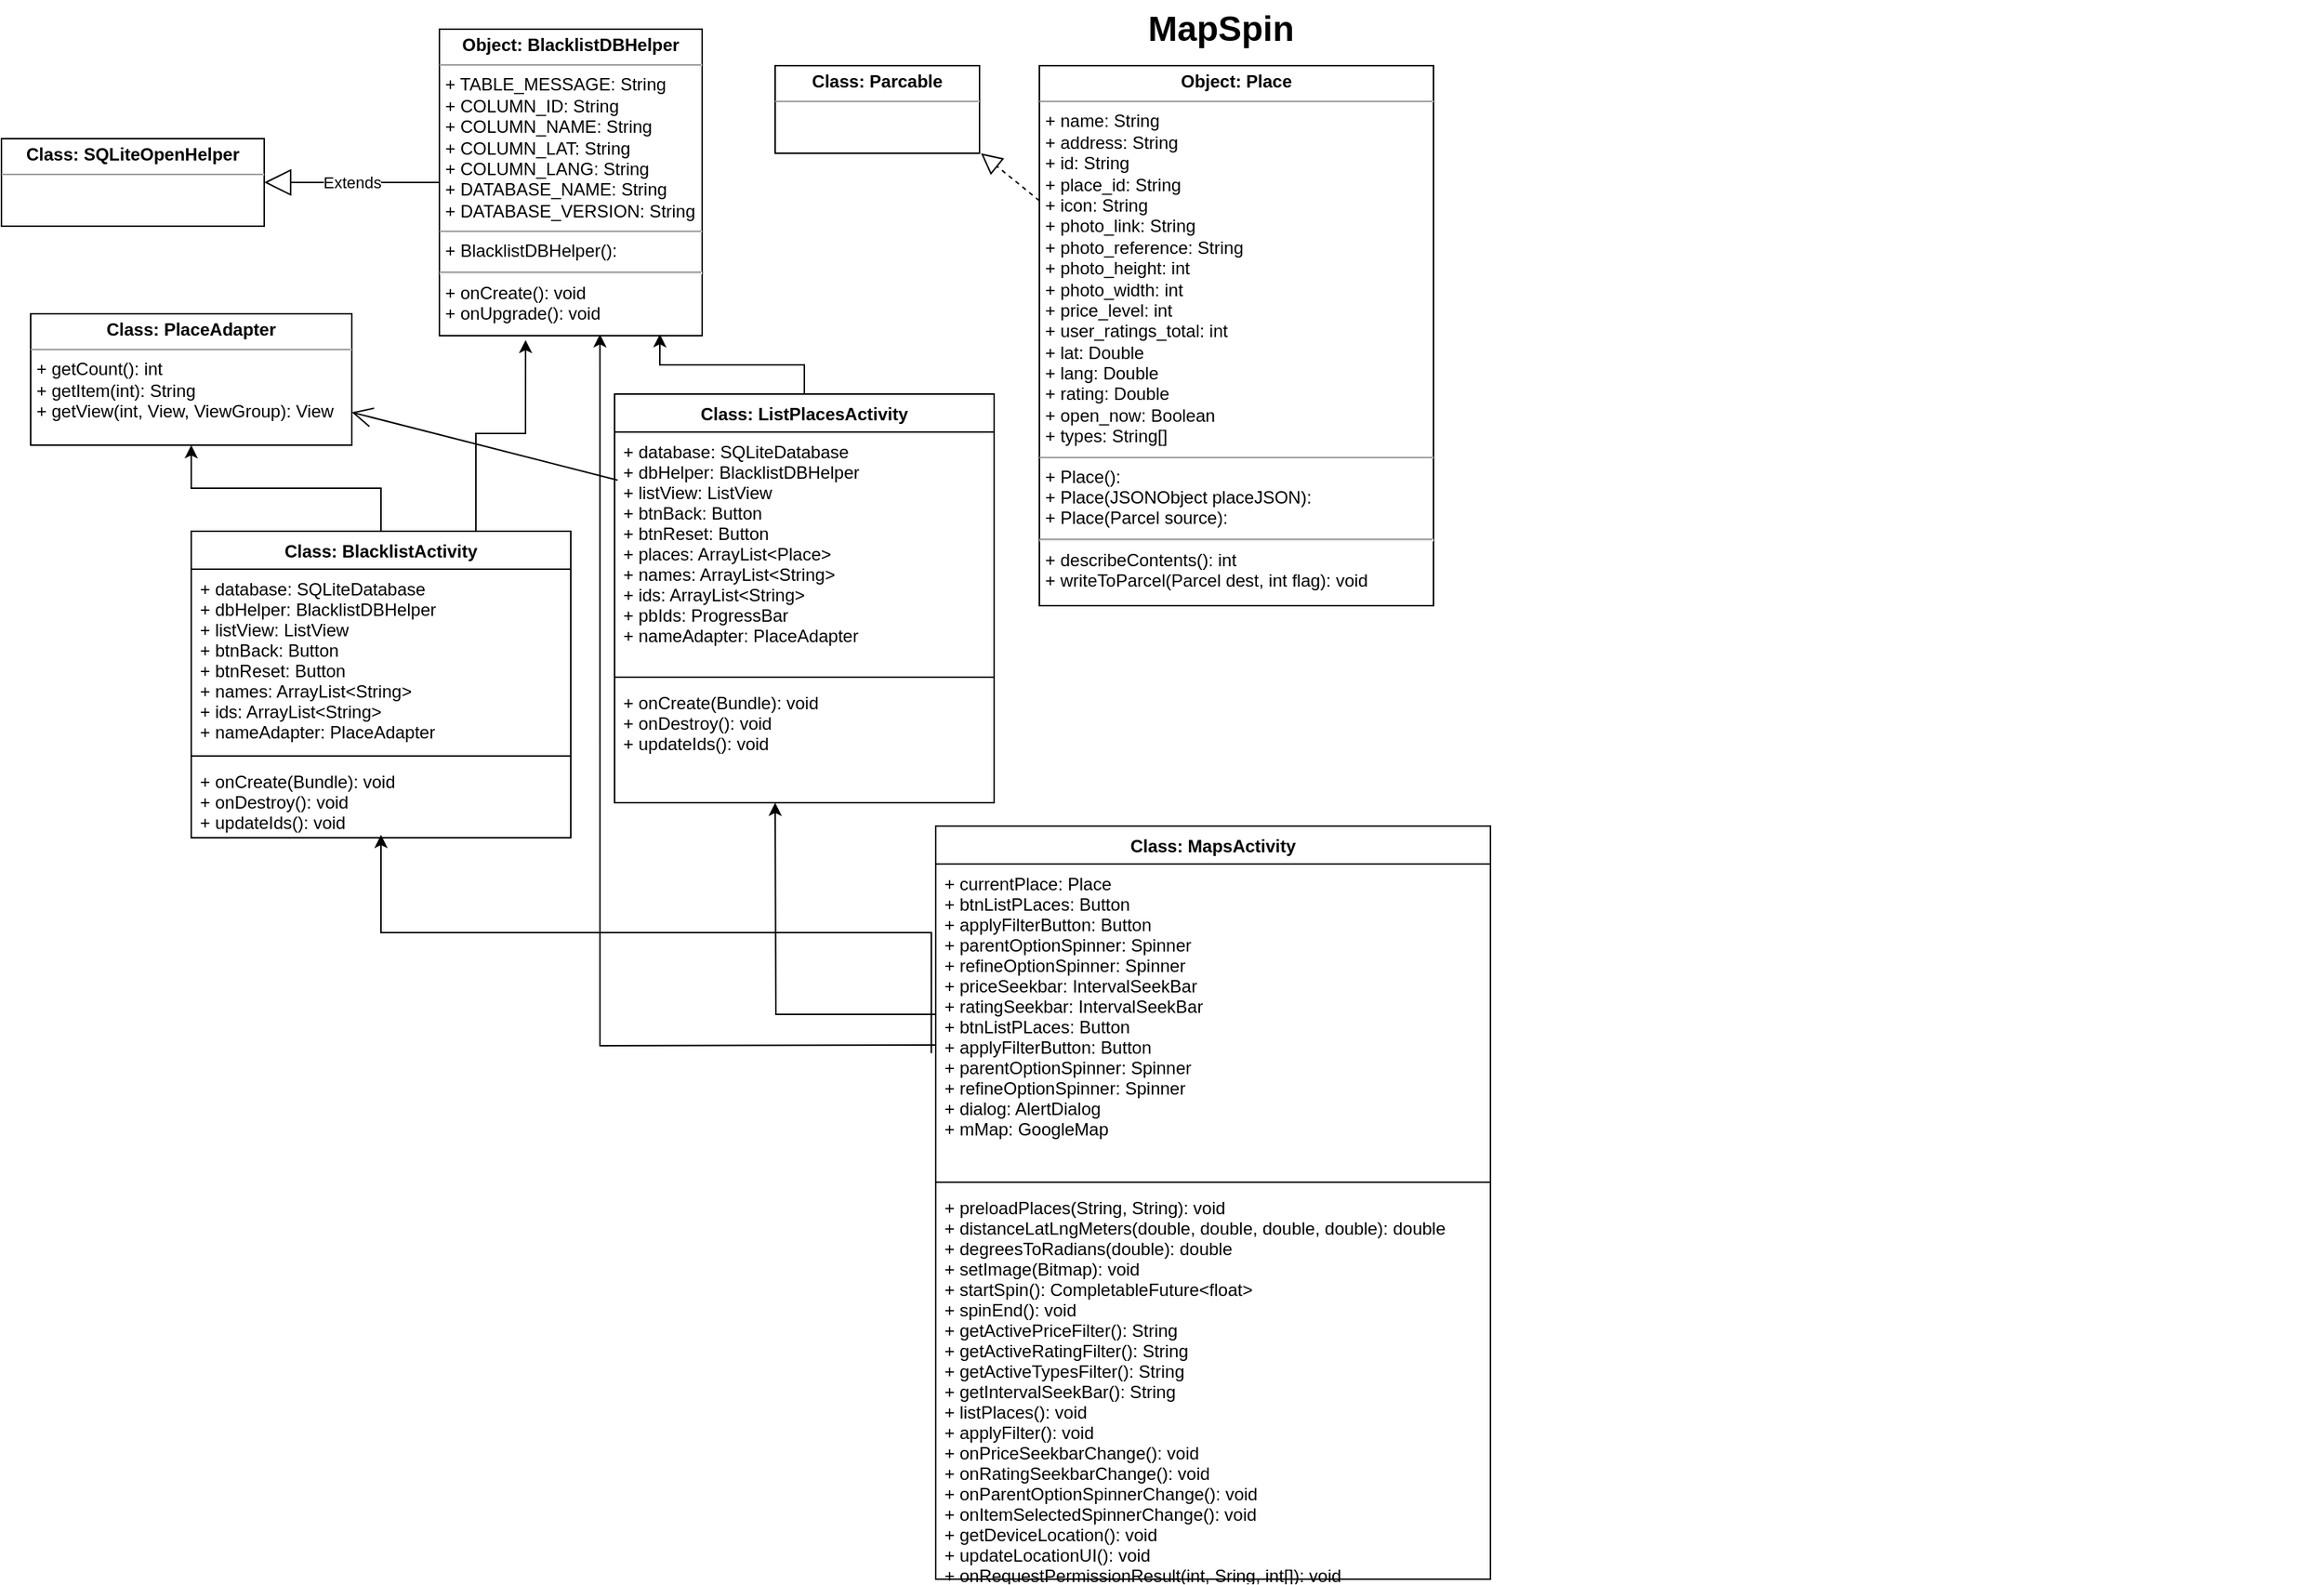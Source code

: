 <mxfile version="12.3.6" type="github" pages="1">
  <diagram name="Page-1" id="929967ad-93f9-6ef4-fab6-5d389245f69c">
    <mxGraphModel dx="700" dy="784" grid="1" gridSize="10" guides="1" tooltips="1" connect="1" arrows="1" fold="1" page="1" pageScale="1.5" pageWidth="1169" pageHeight="826" background="none" math="0" shadow="0">
      <root>
        <mxCell id="0" style=";html=1;"/>
        <mxCell id="1" style=";html=1;" parent="0"/>
        <mxCell id="1672d66443f91eb5-23" value="MapSpin" style="text;strokeColor=none;fillColor=none;html=1;fontSize=24;fontStyle=1;verticalAlign=middle;align=center;" parent="1" vertex="1">
          <mxGeometry x="110" y="10" width="1510" height="40" as="geometry"/>
        </mxCell>
        <mxCell id="zN6_qFgEsOHO-MmEdNXw-13" style="edgeStyle=orthogonalEdgeStyle;rounded=0;orthogonalLoop=1;jettySize=auto;html=1;exitX=0;exitY=0.25;exitDx=0;exitDy=0;" parent="1" source="0TD1ST3Upx_zcNxGoSwH-1" edge="1">
          <mxGeometry relative="1" as="geometry">
            <mxPoint x="560" y="560" as="targetPoint"/>
          </mxGeometry>
        </mxCell>
        <mxCell id="0TD1ST3Upx_zcNxGoSwH-1" value="Class: MapsActivity" style="swimlane;fontStyle=1;align=center;verticalAlign=top;childLayout=stackLayout;horizontal=1;startSize=26;horizontalStack=0;resizeParent=1;resizeParentMax=0;resizeLast=0;collapsible=1;marginBottom=0;" parent="1" vertex="1">
          <mxGeometry x="670" y="576" width="380" height="516" as="geometry">
            <mxRectangle x="330" y="230" width="110" height="26" as="alternateBounds"/>
          </mxGeometry>
        </mxCell>
        <mxCell id="fdX8c1GQC601mzvQMdbv-1" value="+ currentPlace: Place&#xa;+ btnListPLaces: Button&#xa;+ applyFilterButton: Button&#xa;+ parentOptionSpinner: Spinner&#xa;+ refineOptionSpinner: Spinner&#xa;+ priceSeekbar: IntervalSeekBar&#xa;+ ratingSeekbar: IntervalSeekBar&#xa;+ btnListPLaces: Button&#xa;+ applyFilterButton: Button&#xa;+ parentOptionSpinner: Spinner&#xa;+ refineOptionSpinner: Spinner&#xa;+ dialog: AlertDialog&#xa;+ mMap: GoogleMap" style="text;strokeColor=none;fillColor=none;align=left;verticalAlign=top;spacingLeft=4;spacingRight=4;overflow=hidden;rotatable=0;points=[[0,0.5],[1,0.5]];portConstraint=eastwest;" vertex="1" parent="0TD1ST3Upx_zcNxGoSwH-1">
          <mxGeometry y="26" width="380" height="214" as="geometry"/>
        </mxCell>
        <mxCell id="0TD1ST3Upx_zcNxGoSwH-3" value="" style="line;strokeWidth=1;fillColor=none;align=left;verticalAlign=middle;spacingTop=-1;spacingLeft=3;spacingRight=3;rotatable=0;labelPosition=right;points=[];portConstraint=eastwest;" parent="0TD1ST3Upx_zcNxGoSwH-1" vertex="1">
          <mxGeometry y="240" width="380" height="8" as="geometry"/>
        </mxCell>
        <mxCell id="0TD1ST3Upx_zcNxGoSwH-4" value="+ preloadPlaces(String, String): void&#xa;+ distanceLatLngMeters(double, double, double, double): double&#xa;+ degreesToRadians(double): double&#xa;+ setImage(Bitmap): void&#xa;+ startSpin(): CompletableFuture&lt;float&gt;&#xa;+ spinEnd(): void&#xa;+ getActivePriceFilter(): String&#xa;+ getActiveRatingFilter(): String&#xa;+ getActiveTypesFilter(): String&#xa;+ getIntervalSeekBar(): String&#xa;+ listPlaces(): void&#xa;+ applyFilter(): void&#xa;+ onPriceSeekbarChange(): void&#xa;+ onRatingSeekbarChange(): void&#xa;+ onParentOptionSpinnerChange(): void&#xa;+ onItemSelectedSpinnerChange(): void&#xa;+ getDeviceLocation(): void&#xa;+ updateLocationUI(): void&#xa;+ onRequestPermissionResult(int, Sring, int[]): void&#xa;+ getLocationPermission(): void&#xa;+ onCreate(Bundle): void&#xa;+ spinEnd() void&#xa;" style="text;strokeColor=none;fillColor=none;align=left;verticalAlign=top;spacingLeft=4;spacingRight=4;overflow=hidden;rotatable=0;points=[[0,0.5],[1,0.5]];portConstraint=eastwest;" parent="0TD1ST3Upx_zcNxGoSwH-1" vertex="1">
          <mxGeometry y="248" width="380" height="268" as="geometry"/>
        </mxCell>
        <mxCell id="zN6_qFgEsOHO-MmEdNXw-1" value="&lt;p style=&quot;margin: 0px ; margin-top: 4px ; text-align: center&quot;&gt;&lt;b&gt;Object: BlacklistDBHelper&lt;/b&gt;&lt;/p&gt;&lt;hr size=&quot;1&quot;&gt;&lt;p style=&quot;margin: 0px ; margin-left: 4px&quot;&gt;+ TABLE_MESSAGE: String&lt;/p&gt;&lt;p style=&quot;margin: 0px ; margin-left: 4px&quot;&gt;+ COLUMN_ID: String&lt;br&gt;&lt;/p&gt;&lt;p style=&quot;margin: 0px ; margin-left: 4px&quot;&gt;+ COLUMN_NAME: String&lt;br&gt;&lt;/p&gt;&lt;p style=&quot;margin: 0px ; margin-left: 4px&quot;&gt;+ COLUMN_LAT: String&lt;br&gt;&lt;/p&gt;&lt;p style=&quot;margin: 0px ; margin-left: 4px&quot;&gt;+ COLUMN_LANG: String&lt;br&gt;&lt;/p&gt;&lt;p style=&quot;margin: 0px ; margin-left: 4px&quot;&gt;+ DATABASE_NAME: String&lt;br&gt;&lt;/p&gt;&lt;p style=&quot;margin: 0px ; margin-left: 4px&quot;&gt;+ DATABASE_VERSION: String&lt;br&gt;&lt;/p&gt;&lt;hr size=&quot;1&quot;&gt;&lt;p style=&quot;margin: 0px ; margin-left: 4px&quot;&gt;+ BlacklistDBHelper():&lt;br&gt;&lt;/p&gt;&lt;hr id=&quot;null&quot;&gt;&lt;p style=&quot;margin: 0px ; margin-left: 4px&quot;&gt;+ onCreate(): void&lt;/p&gt;&lt;p style=&quot;margin: 0px ; margin-left: 4px&quot;&gt;+ onUpgrade(): void&lt;br&gt;&lt;/p&gt;&lt;p style=&quot;margin: 0px ; margin-left: 4px&quot;&gt;&lt;br&gt;&lt;/p&gt;&lt;p style=&quot;margin: 0px ; margin-left: 4px&quot;&gt;&lt;br&gt;&lt;/p&gt;" style="verticalAlign=top;align=left;overflow=fill;fontSize=12;fontFamily=Helvetica;html=1;" parent="1" vertex="1">
          <mxGeometry x="330" y="30" width="180" height="210" as="geometry"/>
        </mxCell>
        <mxCell id="zN6_qFgEsOHO-MmEdNXw-16" style="edgeStyle=orthogonalEdgeStyle;rounded=0;orthogonalLoop=1;jettySize=auto;html=1;exitX=0.5;exitY=0;exitDx=0;exitDy=0;entryX=0.839;entryY=0.995;entryDx=0;entryDy=0;entryPerimeter=0;" parent="1" source="zN6_qFgEsOHO-MmEdNXw-20" target="zN6_qFgEsOHO-MmEdNXw-1" edge="1">
          <mxGeometry relative="1" as="geometry">
            <mxPoint x="530" y="374" as="sourcePoint"/>
          </mxGeometry>
        </mxCell>
        <mxCell id="zN6_qFgEsOHO-MmEdNXw-15" style="edgeStyle=orthogonalEdgeStyle;rounded=0;orthogonalLoop=1;jettySize=auto;html=1;exitX=0.75;exitY=0;exitDx=0;exitDy=0;entryX=0.328;entryY=1.014;entryDx=0;entryDy=0;entryPerimeter=0;" parent="1" source="zN6_qFgEsOHO-MmEdNXw-7" target="zN6_qFgEsOHO-MmEdNXw-1" edge="1">
          <mxGeometry relative="1" as="geometry"/>
        </mxCell>
        <mxCell id="zN6_qFgEsOHO-MmEdNXw-31" style="edgeStyle=orthogonalEdgeStyle;rounded=0;orthogonalLoop=1;jettySize=auto;html=1;exitX=0.5;exitY=0;exitDx=0;exitDy=0;entryX=0.5;entryY=1;entryDx=0;entryDy=0;" parent="1" source="zN6_qFgEsOHO-MmEdNXw-7" target="zN6_qFgEsOHO-MmEdNXw-30" edge="1">
          <mxGeometry relative="1" as="geometry"/>
        </mxCell>
        <mxCell id="zN6_qFgEsOHO-MmEdNXw-7" value="Class: BlacklistActivity" style="swimlane;fontStyle=1;align=center;verticalAlign=top;childLayout=stackLayout;horizontal=1;startSize=26;horizontalStack=0;resizeParent=1;resizeParentMax=0;resizeLast=0;collapsible=1;marginBottom=0;" parent="1" vertex="1">
          <mxGeometry x="160" y="374" width="260" height="210" as="geometry">
            <mxRectangle x="330" y="230" width="110" height="26" as="alternateBounds"/>
          </mxGeometry>
        </mxCell>
        <mxCell id="zN6_qFgEsOHO-MmEdNXw-8" value="+ database: SQLiteDatabase&#xa;+ dbHelper: BlacklistDBHelper&#xa;+ listView: ListView&#xa;+ btnBack: Button&#xa;+ btnReset: Button&#xa;+ names: ArrayList&lt;String&gt;&#xa;+ ids: ArrayList&lt;String&gt;&#xa;+ nameAdapter: PlaceAdapter" style="text;strokeColor=none;fillColor=none;align=left;verticalAlign=top;spacingLeft=4;spacingRight=4;overflow=hidden;rotatable=0;points=[[0,0.5],[1,0.5]];portConstraint=eastwest;" parent="zN6_qFgEsOHO-MmEdNXw-7" vertex="1">
          <mxGeometry y="26" width="260" height="124" as="geometry"/>
        </mxCell>
        <mxCell id="zN6_qFgEsOHO-MmEdNXw-9" value="" style="line;strokeWidth=1;fillColor=none;align=left;verticalAlign=middle;spacingTop=-1;spacingLeft=3;spacingRight=3;rotatable=0;labelPosition=right;points=[];portConstraint=eastwest;" parent="zN6_qFgEsOHO-MmEdNXw-7" vertex="1">
          <mxGeometry y="150" width="260" height="8" as="geometry"/>
        </mxCell>
        <mxCell id="zN6_qFgEsOHO-MmEdNXw-10" value="+ onCreate(Bundle): void&#xa;+ onDestroy(): void&#xa;+ updateIds(): void" style="text;strokeColor=none;fillColor=none;align=left;verticalAlign=top;spacingLeft=4;spacingRight=4;overflow=hidden;rotatable=0;points=[[0,0.5],[1,0.5]];portConstraint=eastwest;" parent="zN6_qFgEsOHO-MmEdNXw-7" vertex="1">
          <mxGeometry y="158" width="260" height="52" as="geometry"/>
        </mxCell>
        <mxCell id="zN6_qFgEsOHO-MmEdNXw-11" value="&lt;p style=&quot;margin: 0px ; margin-top: 4px ; text-align: center&quot;&gt;&lt;b&gt;Object: Place&lt;/b&gt;&lt;/p&gt;&lt;hr size=&quot;1&quot;&gt;&lt;p style=&quot;margin: 0px ; margin-left: 4px&quot;&gt;+ name: String&lt;/p&gt;&lt;p style=&quot;margin: 0px ; margin-left: 4px&quot;&gt;+ address: String&lt;br&gt;&lt;/p&gt;&lt;p style=&quot;margin: 0px ; margin-left: 4px&quot;&gt;+ id: String&lt;br&gt;&lt;/p&gt;&lt;p style=&quot;margin: 0px ; margin-left: 4px&quot;&gt;+ place_id: String&lt;br&gt;&lt;/p&gt;&lt;p style=&quot;margin: 0px ; margin-left: 4px&quot;&gt;+ icon: String&lt;br&gt;&lt;/p&gt;&lt;p style=&quot;margin: 0px ; margin-left: 4px&quot;&gt;+ photo_link: String&lt;br&gt;&lt;/p&gt;&lt;p style=&quot;margin: 0px ; margin-left: 4px&quot;&gt;+ photo_reference: String&lt;br&gt;&lt;/p&gt;&lt;p style=&quot;margin: 0px ; margin-left: 4px&quot;&gt;+ photo_height: int&lt;br&gt;&lt;/p&gt;&lt;p style=&quot;margin: 0px ; margin-left: 4px&quot;&gt;+ photo_width: int&lt;br&gt;&lt;/p&gt;&lt;p style=&quot;margin: 0px ; margin-left: 4px&quot;&gt;+ price_level: int&lt;br&gt;&lt;/p&gt;&lt;p style=&quot;margin: 0px ; margin-left: 4px&quot;&gt;+ user_ratings_total: int&lt;br&gt;&lt;/p&gt;&lt;p style=&quot;margin: 0px ; margin-left: 4px&quot;&gt;+ lat: Double&lt;br&gt;&lt;/p&gt;&lt;p style=&quot;margin: 0px ; margin-left: 4px&quot;&gt;+ lang: Double&lt;br&gt;&lt;/p&gt;&lt;p style=&quot;margin: 0px ; margin-left: 4px&quot;&gt;+ rating: Double&lt;br&gt;&lt;/p&gt;&lt;p style=&quot;margin: 0px ; margin-left: 4px&quot;&gt;+ open_now: Boolean&lt;br&gt;&lt;/p&gt;&lt;p style=&quot;margin: 0px ; margin-left: 4px&quot;&gt;+ types: String[]&lt;br&gt;&lt;/p&gt;&lt;hr size=&quot;1&quot;&gt;&lt;p style=&quot;margin: 0px ; margin-left: 4px&quot;&gt;+ Place():&lt;br&gt;&lt;/p&gt;&lt;p style=&quot;margin: 0px ; margin-left: 4px&quot;&gt;+ Place(JSONObject placeJSON):&lt;br&gt;&lt;/p&gt;&lt;p style=&quot;margin: 0px ; margin-left: 4px&quot;&gt;+ Place(Parcel source):&lt;br&gt;&lt;/p&gt;&lt;hr id=&quot;null&quot;&gt;&lt;p style=&quot;margin: 0px ; margin-left: 4px&quot;&gt;+ describeContents(): int&lt;/p&gt;&lt;p style=&quot;margin: 0px ; margin-left: 4px&quot;&gt;+ writeToParcel(Parcel dest, int flag): void&lt;/p&gt;&lt;p style=&quot;margin: 0px ; margin-left: 4px&quot;&gt;&lt;br&gt;&lt;/p&gt;&lt;p style=&quot;margin: 0px ; margin-left: 4px&quot;&gt;&lt;br&gt;&lt;/p&gt;" style="verticalAlign=top;align=left;overflow=fill;fontSize=12;fontFamily=Helvetica;html=1;" parent="1" vertex="1">
          <mxGeometry x="741" y="55" width="270" height="370" as="geometry"/>
        </mxCell>
        <mxCell id="zN6_qFgEsOHO-MmEdNXw-18" style="edgeStyle=orthogonalEdgeStyle;rounded=0;orthogonalLoop=1;jettySize=auto;html=1;exitX=0;exitY=0.5;exitDx=0;exitDy=0;entryX=0.611;entryY=0.995;entryDx=0;entryDy=0;entryPerimeter=0;" parent="1" target="zN6_qFgEsOHO-MmEdNXw-1" edge="1">
          <mxGeometry relative="1" as="geometry">
            <mxPoint x="670" y="726" as="sourcePoint"/>
          </mxGeometry>
        </mxCell>
        <mxCell id="zN6_qFgEsOHO-MmEdNXw-19" style="edgeStyle=orthogonalEdgeStyle;rounded=0;orthogonalLoop=1;jettySize=auto;html=1;entryX=0.5;entryY=0.962;entryDx=0;entryDy=0;entryPerimeter=0;exitX=-0.008;exitY=0.606;exitDx=0;exitDy=0;exitPerimeter=0;" parent="1" source="fdX8c1GQC601mzvQMdbv-1" target="zN6_qFgEsOHO-MmEdNXw-10" edge="1">
          <mxGeometry relative="1" as="geometry">
            <Array as="points">
              <mxPoint x="667" y="649"/>
              <mxPoint x="290" y="649"/>
            </Array>
          </mxGeometry>
        </mxCell>
        <mxCell id="zN6_qFgEsOHO-MmEdNXw-20" value="Class: ListPlacesActivity" style="swimlane;fontStyle=1;align=center;verticalAlign=top;childLayout=stackLayout;horizontal=1;startSize=26;horizontalStack=0;resizeParent=1;resizeParentMax=0;resizeLast=0;collapsible=1;marginBottom=0;" parent="1" vertex="1">
          <mxGeometry x="450" y="280" width="260" height="280" as="geometry">
            <mxRectangle x="330" y="230" width="110" height="26" as="alternateBounds"/>
          </mxGeometry>
        </mxCell>
        <mxCell id="zN6_qFgEsOHO-MmEdNXw-21" value="+ database: SQLiteDatabase&#xa;+ dbHelper: BlacklistDBHelper&#xa;+ listView: ListView&#xa;+ btnBack: Button&#xa;+ btnReset: Button&#xa;+ places: ArrayList&lt;Place&gt;&#xa;+ names: ArrayList&lt;String&gt;&#xa;+ ids: ArrayList&lt;String&gt;&#xa;+ pbIds: ProgressBar&#xa;+ nameAdapter: PlaceAdapter" style="text;strokeColor=none;fillColor=none;align=left;verticalAlign=top;spacingLeft=4;spacingRight=4;overflow=hidden;rotatable=0;points=[[0,0.5],[1,0.5]];portConstraint=eastwest;" parent="zN6_qFgEsOHO-MmEdNXw-20" vertex="1">
          <mxGeometry y="26" width="260" height="164" as="geometry"/>
        </mxCell>
        <mxCell id="zN6_qFgEsOHO-MmEdNXw-22" value="" style="line;strokeWidth=1;fillColor=none;align=left;verticalAlign=middle;spacingTop=-1;spacingLeft=3;spacingRight=3;rotatable=0;labelPosition=right;points=[];portConstraint=eastwest;" parent="zN6_qFgEsOHO-MmEdNXw-20" vertex="1">
          <mxGeometry y="190" width="260" height="8" as="geometry"/>
        </mxCell>
        <mxCell id="zN6_qFgEsOHO-MmEdNXw-23" value="+ onCreate(Bundle): void&#xa;+ onDestroy(): void&#xa;+ updateIds(): void" style="text;strokeColor=none;fillColor=none;align=left;verticalAlign=top;spacingLeft=4;spacingRight=4;overflow=hidden;rotatable=0;points=[[0,0.5],[1,0.5]];portConstraint=eastwest;" parent="zN6_qFgEsOHO-MmEdNXw-20" vertex="1">
          <mxGeometry y="198" width="260" height="82" as="geometry"/>
        </mxCell>
        <mxCell id="zN6_qFgEsOHO-MmEdNXw-26" value="&lt;p style=&quot;margin: 0px ; margin-top: 4px ; text-align: center&quot;&gt;&lt;b&gt;Class: Parcable&lt;/b&gt;&lt;/p&gt;&lt;hr size=&quot;1&quot;&gt;&lt;div style=&quot;height: 2px&quot;&gt;&lt;/div&gt;" style="verticalAlign=top;align=left;overflow=fill;fontSize=12;fontFamily=Helvetica;html=1;" parent="1" vertex="1">
          <mxGeometry x="560" y="55" width="140" height="60" as="geometry"/>
        </mxCell>
        <mxCell id="zN6_qFgEsOHO-MmEdNXw-27" value="" style="endArrow=block;dashed=1;endFill=0;endSize=12;html=1;entryX=1.007;entryY=1;entryDx=0;entryDy=0;exitX=0;exitY=0.25;exitDx=0;exitDy=0;entryPerimeter=0;" parent="1" source="zN6_qFgEsOHO-MmEdNXw-11" target="zN6_qFgEsOHO-MmEdNXw-26" edge="1">
          <mxGeometry width="160" relative="1" as="geometry">
            <mxPoint x="570" y="160" as="sourcePoint"/>
            <mxPoint x="730" y="160" as="targetPoint"/>
          </mxGeometry>
        </mxCell>
        <mxCell id="zN6_qFgEsOHO-MmEdNXw-28" value="&lt;p style=&quot;margin: 0px ; margin-top: 4px ; text-align: center&quot;&gt;&lt;b&gt;Class: SQLiteOpenHelper&lt;/b&gt;&lt;/p&gt;&lt;hr size=&quot;1&quot;&gt;&lt;div style=&quot;height: 2px&quot;&gt;&lt;/div&gt;" style="verticalAlign=top;align=left;overflow=fill;fontSize=12;fontFamily=Helvetica;html=1;" parent="1" vertex="1">
          <mxGeometry x="30" y="105" width="180" height="60" as="geometry"/>
        </mxCell>
        <mxCell id="zN6_qFgEsOHO-MmEdNXw-29" value="Extends" style="endArrow=block;endSize=16;endFill=0;html=1;entryX=1;entryY=0.5;entryDx=0;entryDy=0;exitX=0;exitY=0.5;exitDx=0;exitDy=0;" parent="1" source="zN6_qFgEsOHO-MmEdNXw-1" target="zN6_qFgEsOHO-MmEdNXw-28" edge="1">
          <mxGeometry width="160" relative="1" as="geometry">
            <mxPoint x="110" y="170" as="sourcePoint"/>
            <mxPoint x="270" y="170" as="targetPoint"/>
          </mxGeometry>
        </mxCell>
        <mxCell id="zN6_qFgEsOHO-MmEdNXw-30" value="&lt;p style=&quot;margin: 0px ; margin-top: 4px ; text-align: center&quot;&gt;&lt;b&gt;Class: PlaceAdapter&lt;/b&gt;&lt;/p&gt;&lt;hr size=&quot;1&quot;&gt;&lt;p style=&quot;margin: 0px ; margin-left: 4px&quot;&gt;&lt;/p&gt;&lt;p style=&quot;margin: 0px ; margin-left: 4px&quot;&gt;+ getCount(): int&lt;/p&gt;&lt;p style=&quot;margin: 0px ; margin-left: 4px&quot;&gt;+ getItem(int): String&lt;/p&gt;&lt;p style=&quot;margin: 0px ; margin-left: 4px&quot;&gt;+ getView(int, View, ViewGroup): View&lt;/p&gt;" style="verticalAlign=top;align=left;overflow=fill;fontSize=12;fontFamily=Helvetica;html=1;" parent="1" vertex="1">
          <mxGeometry x="50" y="225" width="220" height="90" as="geometry"/>
        </mxCell>
        <mxCell id="zN6_qFgEsOHO-MmEdNXw-32" value="" style="endArrow=open;endFill=1;endSize=12;html=1;exitX=0.008;exitY=0.201;exitDx=0;exitDy=0;exitPerimeter=0;entryX=1;entryY=0.75;entryDx=0;entryDy=0;" parent="1" source="zN6_qFgEsOHO-MmEdNXw-21" target="zN6_qFgEsOHO-MmEdNXw-30" edge="1">
          <mxGeometry width="160" relative="1" as="geometry">
            <mxPoint x="200" y="360" as="sourcePoint"/>
            <mxPoint x="280" y="310" as="targetPoint"/>
          </mxGeometry>
        </mxCell>
      </root>
    </mxGraphModel>
  </diagram>
</mxfile>
